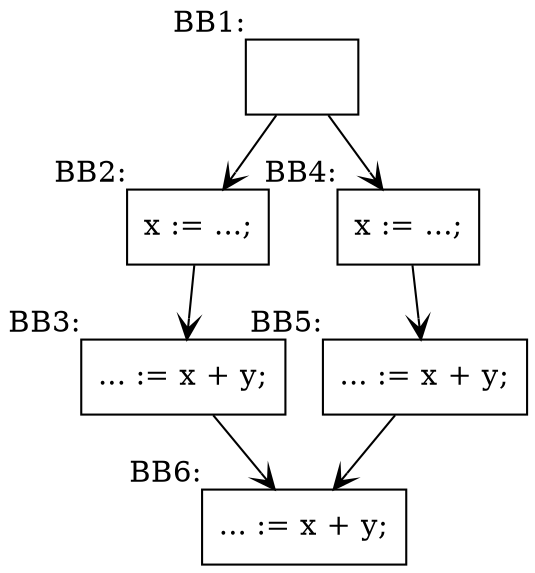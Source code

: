 digraph G {
	node[shape=box;];
	edge[arrowhead=open;];

	BB1 [label=""; xlabel="BB1:";];
	BB2 [label="x := ...;\n"; xlabel="BB2:";];
	BB3 [label="... := x + y;\n"; xlabel="BB3:";];
	BB4 [label="x := ...;\n"; xlabel="BB4:";];
	BB5 [label="... := x + y;\n"; xlabel="BB5:";];
	BB6 [label="... := x + y;\n"; xlabel="BB6:";];

	BB1->BB2;
	BB1->BB4;
	BB2->BB3;
	BB3->BB6;
	BB4->BB5;
	BB5->BB6;
}
